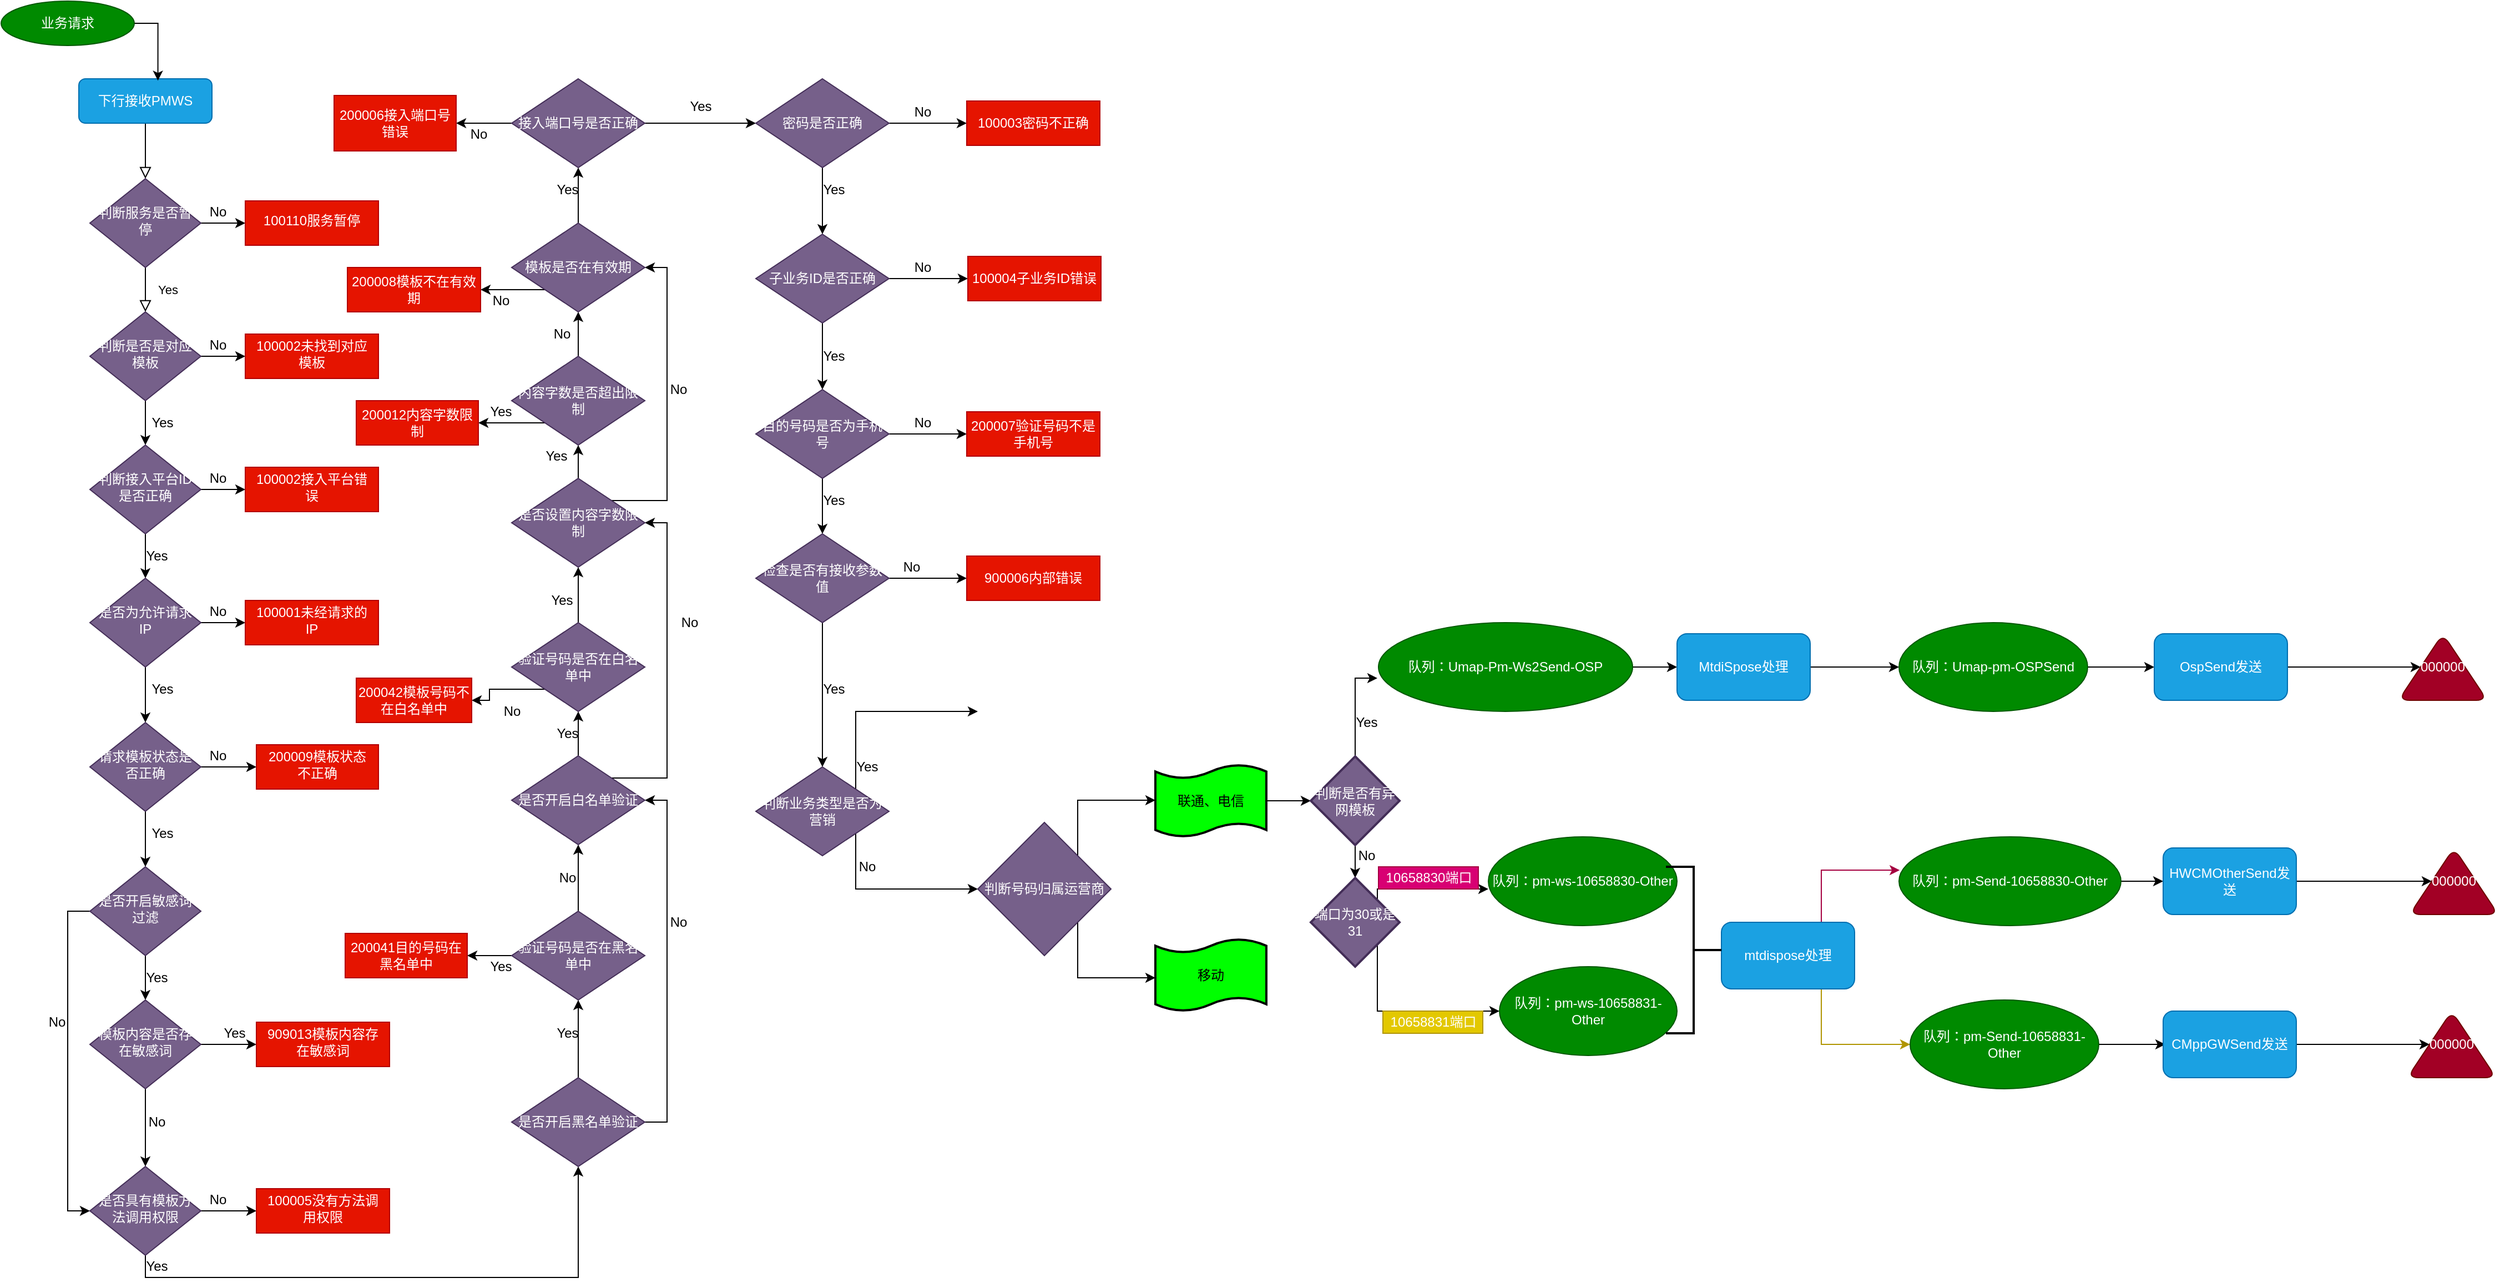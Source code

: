 <mxfile version="13.10.6" type="github">
  <diagram id="C5RBs43oDa-KdzZeNtuy" name="Page-1">
    <mxGraphModel dx="742" dy="480" grid="1" gridSize="10" guides="1" tooltips="1" connect="1" arrows="1" fold="1" page="1" pageScale="1" pageWidth="827" pageHeight="1169" math="0" shadow="0">
      <root>
        <mxCell id="WIyWlLk6GJQsqaUBKTNV-0" />
        <mxCell id="WIyWlLk6GJQsqaUBKTNV-1" parent="WIyWlLk6GJQsqaUBKTNV-0" />
        <mxCell id="WIyWlLk6GJQsqaUBKTNV-2" value="" style="rounded=0;html=1;jettySize=auto;orthogonalLoop=1;fontSize=11;endArrow=block;endFill=0;endSize=8;strokeWidth=1;shadow=0;labelBackgroundColor=none;edgeStyle=orthogonalEdgeStyle;" parent="WIyWlLk6GJQsqaUBKTNV-1" source="WIyWlLk6GJQsqaUBKTNV-3" target="WIyWlLk6GJQsqaUBKTNV-6" edge="1">
          <mxGeometry relative="1" as="geometry" />
        </mxCell>
        <mxCell id="WIyWlLk6GJQsqaUBKTNV-3" value="下行接收PMWS" style="rounded=1;whiteSpace=wrap;html=1;fontSize=12;glass=0;strokeWidth=1;shadow=0;fillColor=#1ba1e2;strokeColor=#006EAF;fontColor=#ffffff;" parent="WIyWlLk6GJQsqaUBKTNV-1" vertex="1">
          <mxGeometry x="70" y="70" width="120" height="40" as="geometry" />
        </mxCell>
        <mxCell id="WIyWlLk6GJQsqaUBKTNV-4" value="Yes" style="rounded=0;html=1;jettySize=auto;orthogonalLoop=1;fontSize=11;endArrow=block;endFill=0;endSize=8;strokeWidth=1;shadow=0;labelBackgroundColor=none;edgeStyle=orthogonalEdgeStyle;" parent="WIyWlLk6GJQsqaUBKTNV-1" source="WIyWlLk6GJQsqaUBKTNV-6" target="WIyWlLk6GJQsqaUBKTNV-10" edge="1">
          <mxGeometry y="20" relative="1" as="geometry">
            <mxPoint as="offset" />
          </mxGeometry>
        </mxCell>
        <mxCell id="mw9BFmcyNcV64FFNhd6j-9" value="" style="edgeStyle=orthogonalEdgeStyle;rounded=0;orthogonalLoop=1;jettySize=auto;html=1;" edge="1" parent="WIyWlLk6GJQsqaUBKTNV-1" source="WIyWlLk6GJQsqaUBKTNV-6" target="mw9BFmcyNcV64FFNhd6j-8">
          <mxGeometry relative="1" as="geometry" />
        </mxCell>
        <mxCell id="WIyWlLk6GJQsqaUBKTNV-6" value="判断服务是否暂停" style="rhombus;whiteSpace=wrap;html=1;shadow=0;fontFamily=Helvetica;fontSize=12;align=center;strokeWidth=1;spacing=6;spacingTop=-4;fillColor=#76608a;strokeColor=#432D57;fontColor=#ffffff;" parent="WIyWlLk6GJQsqaUBKTNV-1" vertex="1">
          <mxGeometry x="80" y="160" width="100" height="80" as="geometry" />
        </mxCell>
        <mxCell id="mw9BFmcyNcV64FFNhd6j-5" value="" style="edgeStyle=orthogonalEdgeStyle;rounded=0;orthogonalLoop=1;jettySize=auto;html=1;" edge="1" parent="WIyWlLk6GJQsqaUBKTNV-1" source="WIyWlLk6GJQsqaUBKTNV-10" target="mw9BFmcyNcV64FFNhd6j-4">
          <mxGeometry relative="1" as="geometry" />
        </mxCell>
        <mxCell id="mw9BFmcyNcV64FFNhd6j-12" value="" style="edgeStyle=orthogonalEdgeStyle;rounded=0;orthogonalLoop=1;jettySize=auto;html=1;" edge="1" parent="WIyWlLk6GJQsqaUBKTNV-1" source="WIyWlLk6GJQsqaUBKTNV-10" target="mw9BFmcyNcV64FFNhd6j-11">
          <mxGeometry relative="1" as="geometry" />
        </mxCell>
        <mxCell id="WIyWlLk6GJQsqaUBKTNV-10" value="判断是否是对应模板" style="rhombus;whiteSpace=wrap;html=1;shadow=0;fontFamily=Helvetica;fontSize=12;align=center;strokeWidth=1;spacing=6;spacingTop=-4;fillColor=#76608a;strokeColor=#432D57;fontColor=#ffffff;" parent="WIyWlLk6GJQsqaUBKTNV-1" vertex="1">
          <mxGeometry x="80" y="280" width="100" height="80" as="geometry" />
        </mxCell>
        <mxCell id="mw9BFmcyNcV64FFNhd6j-44" style="edgeStyle=orthogonalEdgeStyle;rounded=0;orthogonalLoop=1;jettySize=auto;html=1;exitX=1;exitY=0.5;exitDx=0;exitDy=0;entryX=0.594;entryY=0.042;entryDx=0;entryDy=0;entryPerimeter=0;" edge="1" parent="WIyWlLk6GJQsqaUBKTNV-1" source="mw9BFmcyNcV64FFNhd6j-0" target="WIyWlLk6GJQsqaUBKTNV-3">
          <mxGeometry relative="1" as="geometry">
            <Array as="points">
              <mxPoint x="141" y="20" />
            </Array>
          </mxGeometry>
        </mxCell>
        <mxCell id="mw9BFmcyNcV64FFNhd6j-0" value="业务请求" style="ellipse;whiteSpace=wrap;html=1;fillColor=#008a00;strokeColor=#005700;fontColor=#ffffff;" vertex="1" parent="WIyWlLk6GJQsqaUBKTNV-1">
          <mxGeometry width="120" height="40" as="geometry" />
        </mxCell>
        <mxCell id="mw9BFmcyNcV64FFNhd6j-3" value="No" style="text;html=1;align=center;verticalAlign=middle;resizable=0;points=[];autosize=1;" vertex="1" parent="WIyWlLk6GJQsqaUBKTNV-1">
          <mxGeometry x="180" y="300" width="30" height="20" as="geometry" />
        </mxCell>
        <mxCell id="mw9BFmcyNcV64FFNhd6j-7" value="" style="edgeStyle=orthogonalEdgeStyle;rounded=0;orthogonalLoop=1;jettySize=auto;html=1;" edge="1" parent="WIyWlLk6GJQsqaUBKTNV-1" source="mw9BFmcyNcV64FFNhd6j-4" target="mw9BFmcyNcV64FFNhd6j-6">
          <mxGeometry relative="1" as="geometry" />
        </mxCell>
        <mxCell id="mw9BFmcyNcV64FFNhd6j-16" value="" style="edgeStyle=orthogonalEdgeStyle;rounded=0;orthogonalLoop=1;jettySize=auto;html=1;" edge="1" parent="WIyWlLk6GJQsqaUBKTNV-1" source="mw9BFmcyNcV64FFNhd6j-4" target="mw9BFmcyNcV64FFNhd6j-15">
          <mxGeometry relative="1" as="geometry" />
        </mxCell>
        <mxCell id="mw9BFmcyNcV64FFNhd6j-4" value="判断接入平台ID是否正确" style="rhombus;whiteSpace=wrap;html=1;shadow=0;fontFamily=Helvetica;fontSize=12;align=center;strokeWidth=1;spacing=6;spacingTop=-4;fillColor=#76608a;strokeColor=#432D57;fontColor=#ffffff;" vertex="1" parent="WIyWlLk6GJQsqaUBKTNV-1">
          <mxGeometry x="80" y="400" width="100" height="80" as="geometry" />
        </mxCell>
        <mxCell id="mw9BFmcyNcV64FFNhd6j-6" value="100002接入平台错误" style="whiteSpace=wrap;html=1;shadow=0;strokeWidth=1;spacing=6;spacingTop=-4;fillColor=#e51400;strokeColor=#B20000;fontColor=#ffffff;" vertex="1" parent="WIyWlLk6GJQsqaUBKTNV-1">
          <mxGeometry x="220" y="420" width="120" height="40" as="geometry" />
        </mxCell>
        <mxCell id="mw9BFmcyNcV64FFNhd6j-8" value="100110服务暂停" style="whiteSpace=wrap;html=1;shadow=0;strokeWidth=1;spacing=6;spacingTop=-4;fillColor=#e51400;strokeColor=#B20000;fontColor=#ffffff;" vertex="1" parent="WIyWlLk6GJQsqaUBKTNV-1">
          <mxGeometry x="220" y="180" width="120" height="40" as="geometry" />
        </mxCell>
        <mxCell id="mw9BFmcyNcV64FFNhd6j-10" value="No" style="text;html=1;align=center;verticalAlign=middle;resizable=0;points=[];autosize=1;" vertex="1" parent="WIyWlLk6GJQsqaUBKTNV-1">
          <mxGeometry x="180" y="180" width="30" height="20" as="geometry" />
        </mxCell>
        <mxCell id="mw9BFmcyNcV64FFNhd6j-11" value="100002未找到对应模板" style="whiteSpace=wrap;html=1;shadow=0;strokeWidth=1;spacing=6;spacingTop=-4;fillColor=#e51400;strokeColor=#B20000;fontColor=#ffffff;" vertex="1" parent="WIyWlLk6GJQsqaUBKTNV-1">
          <mxGeometry x="220" y="300" width="120" height="40" as="geometry" />
        </mxCell>
        <mxCell id="mw9BFmcyNcV64FFNhd6j-13" value="No" style="text;html=1;align=center;verticalAlign=middle;resizable=0;points=[];autosize=1;" vertex="1" parent="WIyWlLk6GJQsqaUBKTNV-1">
          <mxGeometry x="180" y="420" width="30" height="20" as="geometry" />
        </mxCell>
        <mxCell id="mw9BFmcyNcV64FFNhd6j-14" value="Yes" style="text;html=1;align=center;verticalAlign=middle;resizable=0;points=[];autosize=1;" vertex="1" parent="WIyWlLk6GJQsqaUBKTNV-1">
          <mxGeometry x="130" y="370" width="30" height="20" as="geometry" />
        </mxCell>
        <mxCell id="mw9BFmcyNcV64FFNhd6j-19" value="" style="edgeStyle=orthogonalEdgeStyle;rounded=0;orthogonalLoop=1;jettySize=auto;html=1;" edge="1" parent="WIyWlLk6GJQsqaUBKTNV-1" source="mw9BFmcyNcV64FFNhd6j-15" target="mw9BFmcyNcV64FFNhd6j-18">
          <mxGeometry relative="1" as="geometry" />
        </mxCell>
        <mxCell id="mw9BFmcyNcV64FFNhd6j-22" value="" style="edgeStyle=orthogonalEdgeStyle;rounded=0;orthogonalLoop=1;jettySize=auto;html=1;" edge="1" parent="WIyWlLk6GJQsqaUBKTNV-1" source="mw9BFmcyNcV64FFNhd6j-15" target="mw9BFmcyNcV64FFNhd6j-21">
          <mxGeometry relative="1" as="geometry" />
        </mxCell>
        <mxCell id="mw9BFmcyNcV64FFNhd6j-15" value="是否为允许请求IP" style="rhombus;whiteSpace=wrap;html=1;shadow=0;fontFamily=Helvetica;fontSize=12;align=center;strokeWidth=1;spacing=6;spacingTop=-4;fillColor=#76608a;strokeColor=#432D57;fontColor=#ffffff;" vertex="1" parent="WIyWlLk6GJQsqaUBKTNV-1">
          <mxGeometry x="80" y="520" width="100" height="80" as="geometry" />
        </mxCell>
        <mxCell id="mw9BFmcyNcV64FFNhd6j-17" value="Yes" style="text;html=1;align=center;verticalAlign=middle;resizable=0;points=[];autosize=1;" vertex="1" parent="WIyWlLk6GJQsqaUBKTNV-1">
          <mxGeometry x="125" y="490" width="30" height="20" as="geometry" />
        </mxCell>
        <mxCell id="mw9BFmcyNcV64FFNhd6j-18" value="100001未经请求的IP" style="whiteSpace=wrap;html=1;shadow=0;strokeWidth=1;spacing=6;spacingTop=-4;fillColor=#e51400;strokeColor=#B20000;fontColor=#ffffff;" vertex="1" parent="WIyWlLk6GJQsqaUBKTNV-1">
          <mxGeometry x="220" y="540" width="120" height="40" as="geometry" />
        </mxCell>
        <mxCell id="mw9BFmcyNcV64FFNhd6j-20" value="No" style="text;html=1;align=center;verticalAlign=middle;resizable=0;points=[];autosize=1;" vertex="1" parent="WIyWlLk6GJQsqaUBKTNV-1">
          <mxGeometry x="180" y="540" width="30" height="20" as="geometry" />
        </mxCell>
        <mxCell id="mw9BFmcyNcV64FFNhd6j-25" value="" style="edgeStyle=orthogonalEdgeStyle;rounded=0;orthogonalLoop=1;jettySize=auto;html=1;" edge="1" parent="WIyWlLk6GJQsqaUBKTNV-1" source="mw9BFmcyNcV64FFNhd6j-21" target="mw9BFmcyNcV64FFNhd6j-24">
          <mxGeometry relative="1" as="geometry" />
        </mxCell>
        <mxCell id="mw9BFmcyNcV64FFNhd6j-28" value="" style="edgeStyle=orthogonalEdgeStyle;rounded=0;orthogonalLoop=1;jettySize=auto;html=1;" edge="1" parent="WIyWlLk6GJQsqaUBKTNV-1" source="mw9BFmcyNcV64FFNhd6j-21" target="mw9BFmcyNcV64FFNhd6j-27">
          <mxGeometry relative="1" as="geometry" />
        </mxCell>
        <mxCell id="mw9BFmcyNcV64FFNhd6j-21" value="请求模板状态是否正确" style="rhombus;whiteSpace=wrap;html=1;shadow=0;fontFamily=Helvetica;fontSize=12;align=center;strokeWidth=1;spacing=6;spacingTop=-4;fillColor=#76608a;strokeColor=#432D57;fontColor=#ffffff;" vertex="1" parent="WIyWlLk6GJQsqaUBKTNV-1">
          <mxGeometry x="80" y="650" width="100" height="80" as="geometry" />
        </mxCell>
        <mxCell id="mw9BFmcyNcV64FFNhd6j-23" value="Yes" style="text;html=1;align=center;verticalAlign=middle;resizable=0;points=[];autosize=1;" vertex="1" parent="WIyWlLk6GJQsqaUBKTNV-1">
          <mxGeometry x="130" y="610" width="30" height="20" as="geometry" />
        </mxCell>
        <mxCell id="mw9BFmcyNcV64FFNhd6j-24" value="200009模板状态不正确" style="whiteSpace=wrap;html=1;shadow=0;strokeWidth=1;spacing=6;spacingTop=-4;fillColor=#e51400;strokeColor=#B20000;fontColor=#ffffff;" vertex="1" parent="WIyWlLk6GJQsqaUBKTNV-1">
          <mxGeometry x="230" y="670" width="110" height="40" as="geometry" />
        </mxCell>
        <mxCell id="mw9BFmcyNcV64FFNhd6j-26" value="No" style="text;html=1;align=center;verticalAlign=middle;resizable=0;points=[];autosize=1;" vertex="1" parent="WIyWlLk6GJQsqaUBKTNV-1">
          <mxGeometry x="180" y="670" width="30" height="20" as="geometry" />
        </mxCell>
        <mxCell id="mw9BFmcyNcV64FFNhd6j-34" value="" style="edgeStyle=orthogonalEdgeStyle;rounded=0;orthogonalLoop=1;jettySize=auto;html=1;" edge="1" parent="WIyWlLk6GJQsqaUBKTNV-1" source="mw9BFmcyNcV64FFNhd6j-27" target="mw9BFmcyNcV64FFNhd6j-33">
          <mxGeometry relative="1" as="geometry" />
        </mxCell>
        <mxCell id="mw9BFmcyNcV64FFNhd6j-38" style="edgeStyle=orthogonalEdgeStyle;rounded=0;orthogonalLoop=1;jettySize=auto;html=1;exitX=0;exitY=0.5;exitDx=0;exitDy=0;entryX=0;entryY=0.5;entryDx=0;entryDy=0;" edge="1" parent="WIyWlLk6GJQsqaUBKTNV-1" source="mw9BFmcyNcV64FFNhd6j-27" target="mw9BFmcyNcV64FFNhd6j-36">
          <mxGeometry relative="1" as="geometry" />
        </mxCell>
        <mxCell id="mw9BFmcyNcV64FFNhd6j-27" value="是否开启敏感词过滤" style="rhombus;whiteSpace=wrap;html=1;shadow=0;fontFamily=Helvetica;fontSize=12;align=center;strokeWidth=1;spacing=6;spacingTop=-4;fillColor=#76608a;strokeColor=#432D57;fontColor=#ffffff;" vertex="1" parent="WIyWlLk6GJQsqaUBKTNV-1">
          <mxGeometry x="80" y="780" width="100" height="80" as="geometry" />
        </mxCell>
        <mxCell id="mw9BFmcyNcV64FFNhd6j-29" value="Yes" style="text;html=1;align=center;verticalAlign=middle;resizable=0;points=[];autosize=1;" vertex="1" parent="WIyWlLk6GJQsqaUBKTNV-1">
          <mxGeometry x="130" y="740" width="30" height="20" as="geometry" />
        </mxCell>
        <mxCell id="mw9BFmcyNcV64FFNhd6j-37" value="" style="edgeStyle=orthogonalEdgeStyle;rounded=0;orthogonalLoop=1;jettySize=auto;html=1;" edge="1" parent="WIyWlLk6GJQsqaUBKTNV-1" source="mw9BFmcyNcV64FFNhd6j-33" target="mw9BFmcyNcV64FFNhd6j-36">
          <mxGeometry relative="1" as="geometry" />
        </mxCell>
        <mxCell id="mw9BFmcyNcV64FFNhd6j-42" value="" style="edgeStyle=orthogonalEdgeStyle;rounded=0;orthogonalLoop=1;jettySize=auto;html=1;" edge="1" parent="WIyWlLk6GJQsqaUBKTNV-1" source="mw9BFmcyNcV64FFNhd6j-33" target="mw9BFmcyNcV64FFNhd6j-41">
          <mxGeometry relative="1" as="geometry" />
        </mxCell>
        <mxCell id="mw9BFmcyNcV64FFNhd6j-33" value="模板内容是否存在敏感词" style="rhombus;whiteSpace=wrap;html=1;shadow=0;fontFamily=Helvetica;fontSize=12;align=center;strokeWidth=1;spacing=6;spacingTop=-4;fillColor=#76608a;strokeColor=#432D57;fontColor=#ffffff;" vertex="1" parent="WIyWlLk6GJQsqaUBKTNV-1">
          <mxGeometry x="80" y="900" width="100" height="80" as="geometry" />
        </mxCell>
        <mxCell id="mw9BFmcyNcV64FFNhd6j-35" value="Yes" style="text;html=1;align=center;verticalAlign=middle;resizable=0;points=[];autosize=1;" vertex="1" parent="WIyWlLk6GJQsqaUBKTNV-1">
          <mxGeometry x="125" y="870" width="30" height="20" as="geometry" />
        </mxCell>
        <mxCell id="mw9BFmcyNcV64FFNhd6j-47" value="" style="edgeStyle=orthogonalEdgeStyle;rounded=0;orthogonalLoop=1;jettySize=auto;html=1;" edge="1" parent="WIyWlLk6GJQsqaUBKTNV-1" source="mw9BFmcyNcV64FFNhd6j-36" target="mw9BFmcyNcV64FFNhd6j-46">
          <mxGeometry relative="1" as="geometry" />
        </mxCell>
        <mxCell id="mw9BFmcyNcV64FFNhd6j-49" style="edgeStyle=orthogonalEdgeStyle;rounded=0;orthogonalLoop=1;jettySize=auto;html=1;exitX=0.5;exitY=1;exitDx=0;exitDy=0;" edge="1" parent="WIyWlLk6GJQsqaUBKTNV-1" source="mw9BFmcyNcV64FFNhd6j-36">
          <mxGeometry relative="1" as="geometry">
            <mxPoint x="520" y="1050" as="targetPoint" />
            <Array as="points">
              <mxPoint x="130" y="1150" />
              <mxPoint x="520" y="1150" />
              <mxPoint x="520" y="1100" />
            </Array>
          </mxGeometry>
        </mxCell>
        <mxCell id="mw9BFmcyNcV64FFNhd6j-36" value="是否具有模板方法调用权限" style="rhombus;whiteSpace=wrap;html=1;shadow=0;fontFamily=Helvetica;fontSize=12;align=center;strokeWidth=1;spacing=6;spacingTop=-4;fillColor=#76608a;strokeColor=#432D57;fontColor=#ffffff;" vertex="1" parent="WIyWlLk6GJQsqaUBKTNV-1">
          <mxGeometry x="80" y="1050" width="100" height="80" as="geometry" />
        </mxCell>
        <mxCell id="mw9BFmcyNcV64FFNhd6j-39" value="No" style="text;html=1;align=center;verticalAlign=middle;resizable=0;points=[];autosize=1;" vertex="1" parent="WIyWlLk6GJQsqaUBKTNV-1">
          <mxGeometry x="35" y="910" width="30" height="20" as="geometry" />
        </mxCell>
        <mxCell id="mw9BFmcyNcV64FFNhd6j-40" value="No" style="text;html=1;align=center;verticalAlign=middle;resizable=0;points=[];autosize=1;" vertex="1" parent="WIyWlLk6GJQsqaUBKTNV-1">
          <mxGeometry x="125" y="1000" width="30" height="20" as="geometry" />
        </mxCell>
        <mxCell id="mw9BFmcyNcV64FFNhd6j-41" value="909013模板内容存在敏感词" style="whiteSpace=wrap;html=1;shadow=0;strokeWidth=1;spacing=6;spacingTop=-4;fillColor=#e51400;strokeColor=#B20000;fontColor=#ffffff;" vertex="1" parent="WIyWlLk6GJQsqaUBKTNV-1">
          <mxGeometry x="230" y="920" width="120" height="40" as="geometry" />
        </mxCell>
        <mxCell id="mw9BFmcyNcV64FFNhd6j-43" value="Yes" style="text;html=1;align=center;verticalAlign=middle;resizable=0;points=[];autosize=1;" vertex="1" parent="WIyWlLk6GJQsqaUBKTNV-1">
          <mxGeometry x="195" y="920" width="30" height="20" as="geometry" />
        </mxCell>
        <mxCell id="mw9BFmcyNcV64FFNhd6j-46" value="100005没有方法调用权限" style="whiteSpace=wrap;html=1;shadow=0;strokeWidth=1;spacing=6;spacingTop=-4;fillColor=#e51400;strokeColor=#B20000;fontColor=#ffffff;" vertex="1" parent="WIyWlLk6GJQsqaUBKTNV-1">
          <mxGeometry x="230" y="1070" width="120" height="40" as="geometry" />
        </mxCell>
        <mxCell id="mw9BFmcyNcV64FFNhd6j-48" value="No" style="text;html=1;align=center;verticalAlign=middle;resizable=0;points=[];autosize=1;" vertex="1" parent="WIyWlLk6GJQsqaUBKTNV-1">
          <mxGeometry x="180" y="1070" width="30" height="20" as="geometry" />
        </mxCell>
        <mxCell id="mw9BFmcyNcV64FFNhd6j-50" value="Yes" style="text;html=1;align=center;verticalAlign=middle;resizable=0;points=[];autosize=1;" vertex="1" parent="WIyWlLk6GJQsqaUBKTNV-1">
          <mxGeometry x="125" y="1130" width="30" height="20" as="geometry" />
        </mxCell>
        <mxCell id="mw9BFmcyNcV64FFNhd6j-55" value="" style="edgeStyle=orthogonalEdgeStyle;rounded=0;orthogonalLoop=1;jettySize=auto;html=1;" edge="1" parent="WIyWlLk6GJQsqaUBKTNV-1" source="mw9BFmcyNcV64FFNhd6j-53" target="mw9BFmcyNcV64FFNhd6j-54">
          <mxGeometry relative="1" as="geometry" />
        </mxCell>
        <mxCell id="mw9BFmcyNcV64FFNhd6j-63" style="edgeStyle=orthogonalEdgeStyle;rounded=0;orthogonalLoop=1;jettySize=auto;html=1;exitX=1;exitY=0.5;exitDx=0;exitDy=0;entryX=1;entryY=0.5;entryDx=0;entryDy=0;" edge="1" parent="WIyWlLk6GJQsqaUBKTNV-1" source="mw9BFmcyNcV64FFNhd6j-53" target="mw9BFmcyNcV64FFNhd6j-57">
          <mxGeometry relative="1" as="geometry" />
        </mxCell>
        <mxCell id="mw9BFmcyNcV64FFNhd6j-53" value="是否开启黑名单验证" style="rhombus;whiteSpace=wrap;html=1;fillColor=#76608a;strokeColor=#432D57;fontColor=#ffffff;" vertex="1" parent="WIyWlLk6GJQsqaUBKTNV-1">
          <mxGeometry x="460" y="970" width="120" height="80" as="geometry" />
        </mxCell>
        <mxCell id="mw9BFmcyNcV64FFNhd6j-58" value="" style="edgeStyle=orthogonalEdgeStyle;rounded=0;orthogonalLoop=1;jettySize=auto;html=1;" edge="1" parent="WIyWlLk6GJQsqaUBKTNV-1" source="mw9BFmcyNcV64FFNhd6j-54" target="mw9BFmcyNcV64FFNhd6j-57">
          <mxGeometry relative="1" as="geometry" />
        </mxCell>
        <mxCell id="mw9BFmcyNcV64FFNhd6j-66" value="" style="edgeStyle=orthogonalEdgeStyle;rounded=0;orthogonalLoop=1;jettySize=auto;html=1;" edge="1" parent="WIyWlLk6GJQsqaUBKTNV-1" source="mw9BFmcyNcV64FFNhd6j-54" target="mw9BFmcyNcV64FFNhd6j-65">
          <mxGeometry relative="1" as="geometry" />
        </mxCell>
        <mxCell id="mw9BFmcyNcV64FFNhd6j-54" value="验证号码是否在黑名单中" style="rhombus;whiteSpace=wrap;html=1;fillColor=#76608a;strokeColor=#432D57;fontColor=#ffffff;" vertex="1" parent="WIyWlLk6GJQsqaUBKTNV-1">
          <mxGeometry x="460" y="820" width="120" height="80" as="geometry" />
        </mxCell>
        <mxCell id="mw9BFmcyNcV64FFNhd6j-56" value="Yes" style="text;html=1;align=center;verticalAlign=middle;resizable=0;points=[];autosize=1;" vertex="1" parent="WIyWlLk6GJQsqaUBKTNV-1">
          <mxGeometry x="495" y="920" width="30" height="20" as="geometry" />
        </mxCell>
        <mxCell id="mw9BFmcyNcV64FFNhd6j-61" value="" style="edgeStyle=orthogonalEdgeStyle;rounded=0;orthogonalLoop=1;jettySize=auto;html=1;" edge="1" parent="WIyWlLk6GJQsqaUBKTNV-1" source="mw9BFmcyNcV64FFNhd6j-57" target="mw9BFmcyNcV64FFNhd6j-60">
          <mxGeometry relative="1" as="geometry" />
        </mxCell>
        <mxCell id="mw9BFmcyNcV64FFNhd6j-84" style="edgeStyle=orthogonalEdgeStyle;rounded=0;orthogonalLoop=1;jettySize=auto;html=1;exitX=1;exitY=0;exitDx=0;exitDy=0;entryX=1;entryY=0.5;entryDx=0;entryDy=0;" edge="1" parent="WIyWlLk6GJQsqaUBKTNV-1" source="mw9BFmcyNcV64FFNhd6j-57" target="mw9BFmcyNcV64FFNhd6j-73">
          <mxGeometry relative="1" as="geometry">
            <Array as="points">
              <mxPoint x="600" y="700" />
              <mxPoint x="600" y="470" />
            </Array>
          </mxGeometry>
        </mxCell>
        <mxCell id="mw9BFmcyNcV64FFNhd6j-57" value="是否开启白名单验证" style="rhombus;whiteSpace=wrap;html=1;fillColor=#76608a;strokeColor=#432D57;fontColor=#ffffff;" vertex="1" parent="WIyWlLk6GJQsqaUBKTNV-1">
          <mxGeometry x="460" y="680" width="120" height="80" as="geometry" />
        </mxCell>
        <mxCell id="mw9BFmcyNcV64FFNhd6j-59" value="No" style="text;html=1;align=center;verticalAlign=middle;resizable=0;points=[];autosize=1;" vertex="1" parent="WIyWlLk6GJQsqaUBKTNV-1">
          <mxGeometry x="495" y="780" width="30" height="20" as="geometry" />
        </mxCell>
        <mxCell id="mw9BFmcyNcV64FFNhd6j-74" value="" style="edgeStyle=orthogonalEdgeStyle;rounded=0;orthogonalLoop=1;jettySize=auto;html=1;" edge="1" parent="WIyWlLk6GJQsqaUBKTNV-1" source="mw9BFmcyNcV64FFNhd6j-60" target="mw9BFmcyNcV64FFNhd6j-73">
          <mxGeometry relative="1" as="geometry" />
        </mxCell>
        <mxCell id="mw9BFmcyNcV64FFNhd6j-82" style="edgeStyle=orthogonalEdgeStyle;rounded=0;orthogonalLoop=1;jettySize=auto;html=1;exitX=0;exitY=1;exitDx=0;exitDy=0;entryX=1;entryY=0.5;entryDx=0;entryDy=0;" edge="1" parent="WIyWlLk6GJQsqaUBKTNV-1" source="mw9BFmcyNcV64FFNhd6j-60" target="mw9BFmcyNcV64FFNhd6j-68">
          <mxGeometry relative="1" as="geometry" />
        </mxCell>
        <mxCell id="mw9BFmcyNcV64FFNhd6j-60" value="验证号码是否在白名单中" style="rhombus;whiteSpace=wrap;html=1;fillColor=#76608a;strokeColor=#432D57;fontColor=#ffffff;" vertex="1" parent="WIyWlLk6GJQsqaUBKTNV-1">
          <mxGeometry x="460" y="560" width="120" height="80" as="geometry" />
        </mxCell>
        <mxCell id="mw9BFmcyNcV64FFNhd6j-62" value="Yes" style="text;html=1;align=center;verticalAlign=middle;resizable=0;points=[];autosize=1;" vertex="1" parent="WIyWlLk6GJQsqaUBKTNV-1">
          <mxGeometry x="495" y="650" width="30" height="20" as="geometry" />
        </mxCell>
        <mxCell id="mw9BFmcyNcV64FFNhd6j-64" value="No" style="text;html=1;align=center;verticalAlign=middle;resizable=0;points=[];autosize=1;" vertex="1" parent="WIyWlLk6GJQsqaUBKTNV-1">
          <mxGeometry x="595" y="820" width="30" height="20" as="geometry" />
        </mxCell>
        <mxCell id="mw9BFmcyNcV64FFNhd6j-65" value="200041目的号码在黑名单中" style="whiteSpace=wrap;html=1;fillColor=#e51400;strokeColor=#B20000;fontColor=#ffffff;" vertex="1" parent="WIyWlLk6GJQsqaUBKTNV-1">
          <mxGeometry x="310" y="840" width="110" height="40" as="geometry" />
        </mxCell>
        <mxCell id="mw9BFmcyNcV64FFNhd6j-67" value="Yes" style="text;html=1;align=center;verticalAlign=middle;resizable=0;points=[];autosize=1;" vertex="1" parent="WIyWlLk6GJQsqaUBKTNV-1">
          <mxGeometry x="435" y="860" width="30" height="20" as="geometry" />
        </mxCell>
        <mxCell id="mw9BFmcyNcV64FFNhd6j-68" value="200042模板号码不在白名单中" style="whiteSpace=wrap;html=1;fillColor=#e51400;strokeColor=#B20000;fontColor=#ffffff;" vertex="1" parent="WIyWlLk6GJQsqaUBKTNV-1">
          <mxGeometry x="320" y="610" width="104" height="40" as="geometry" />
        </mxCell>
        <mxCell id="mw9BFmcyNcV64FFNhd6j-71" value="No" style="text;html=1;align=center;verticalAlign=middle;resizable=0;points=[];autosize=1;" vertex="1" parent="WIyWlLk6GJQsqaUBKTNV-1">
          <mxGeometry x="445" y="630" width="30" height="20" as="geometry" />
        </mxCell>
        <mxCell id="mw9BFmcyNcV64FFNhd6j-77" value="" style="edgeStyle=orthogonalEdgeStyle;rounded=0;orthogonalLoop=1;jettySize=auto;html=1;" edge="1" parent="WIyWlLk6GJQsqaUBKTNV-1" source="mw9BFmcyNcV64FFNhd6j-73" target="mw9BFmcyNcV64FFNhd6j-76">
          <mxGeometry relative="1" as="geometry" />
        </mxCell>
        <mxCell id="mw9BFmcyNcV64FFNhd6j-105" style="edgeStyle=orthogonalEdgeStyle;rounded=0;orthogonalLoop=1;jettySize=auto;html=1;exitX=1;exitY=0;exitDx=0;exitDy=0;entryX=1;entryY=0.5;entryDx=0;entryDy=0;" edge="1" parent="WIyWlLk6GJQsqaUBKTNV-1" source="mw9BFmcyNcV64FFNhd6j-73" target="mw9BFmcyNcV64FFNhd6j-86">
          <mxGeometry relative="1" as="geometry">
            <Array as="points">
              <mxPoint x="600" y="450" />
              <mxPoint x="600" y="240" />
            </Array>
          </mxGeometry>
        </mxCell>
        <mxCell id="mw9BFmcyNcV64FFNhd6j-73" value="是否设置内容字数限制" style="rhombus;whiteSpace=wrap;html=1;fillColor=#76608a;strokeColor=#432D57;fontColor=#ffffff;" vertex="1" parent="WIyWlLk6GJQsqaUBKTNV-1">
          <mxGeometry x="460" y="430" width="120" height="80" as="geometry" />
        </mxCell>
        <mxCell id="mw9BFmcyNcV64FFNhd6j-75" value="Yes" style="text;html=1;align=center;verticalAlign=middle;resizable=0;points=[];autosize=1;" vertex="1" parent="WIyWlLk6GJQsqaUBKTNV-1">
          <mxGeometry x="490" y="530" width="30" height="20" as="geometry" />
        </mxCell>
        <mxCell id="mw9BFmcyNcV64FFNhd6j-81" style="edgeStyle=orthogonalEdgeStyle;rounded=0;orthogonalLoop=1;jettySize=auto;html=1;exitX=0;exitY=1;exitDx=0;exitDy=0;entryX=1;entryY=0.5;entryDx=0;entryDy=0;" edge="1" parent="WIyWlLk6GJQsqaUBKTNV-1" source="mw9BFmcyNcV64FFNhd6j-76" target="mw9BFmcyNcV64FFNhd6j-79">
          <mxGeometry relative="1" as="geometry" />
        </mxCell>
        <mxCell id="mw9BFmcyNcV64FFNhd6j-87" value="" style="edgeStyle=orthogonalEdgeStyle;rounded=0;orthogonalLoop=1;jettySize=auto;html=1;" edge="1" parent="WIyWlLk6GJQsqaUBKTNV-1" source="mw9BFmcyNcV64FFNhd6j-76" target="mw9BFmcyNcV64FFNhd6j-86">
          <mxGeometry relative="1" as="geometry" />
        </mxCell>
        <mxCell id="mw9BFmcyNcV64FFNhd6j-76" value="内容字数是否超出限制" style="rhombus;whiteSpace=wrap;html=1;fillColor=#76608a;strokeColor=#432D57;fontColor=#ffffff;" vertex="1" parent="WIyWlLk6GJQsqaUBKTNV-1">
          <mxGeometry x="460" y="320" width="120" height="80" as="geometry" />
        </mxCell>
        <mxCell id="mw9BFmcyNcV64FFNhd6j-78" value="Yes" style="text;html=1;align=center;verticalAlign=middle;resizable=0;points=[];autosize=1;" vertex="1" parent="WIyWlLk6GJQsqaUBKTNV-1">
          <mxGeometry x="485" y="400" width="30" height="20" as="geometry" />
        </mxCell>
        <mxCell id="mw9BFmcyNcV64FFNhd6j-79" value="200012内容字数限制" style="whiteSpace=wrap;html=1;fillColor=#e51400;strokeColor=#B20000;fontColor=#ffffff;" vertex="1" parent="WIyWlLk6GJQsqaUBKTNV-1">
          <mxGeometry x="320" y="360" width="110" height="40" as="geometry" />
        </mxCell>
        <mxCell id="mw9BFmcyNcV64FFNhd6j-83" value="Yes" style="text;html=1;align=center;verticalAlign=middle;resizable=0;points=[];autosize=1;" vertex="1" parent="WIyWlLk6GJQsqaUBKTNV-1">
          <mxGeometry x="435" y="360" width="30" height="20" as="geometry" />
        </mxCell>
        <mxCell id="mw9BFmcyNcV64FFNhd6j-85" value="No" style="text;html=1;align=center;verticalAlign=middle;resizable=0;points=[];autosize=1;" vertex="1" parent="WIyWlLk6GJQsqaUBKTNV-1">
          <mxGeometry x="605" y="550" width="30" height="20" as="geometry" />
        </mxCell>
        <mxCell id="mw9BFmcyNcV64FFNhd6j-90" style="edgeStyle=orthogonalEdgeStyle;rounded=0;orthogonalLoop=1;jettySize=auto;html=1;exitX=0;exitY=1;exitDx=0;exitDy=0;entryX=1;entryY=0.5;entryDx=0;entryDy=0;" edge="1" parent="WIyWlLk6GJQsqaUBKTNV-1" source="mw9BFmcyNcV64FFNhd6j-86" target="mw9BFmcyNcV64FFNhd6j-88">
          <mxGeometry relative="1" as="geometry" />
        </mxCell>
        <mxCell id="mw9BFmcyNcV64FFNhd6j-94" value="" style="edgeStyle=orthogonalEdgeStyle;rounded=0;orthogonalLoop=1;jettySize=auto;html=1;" edge="1" parent="WIyWlLk6GJQsqaUBKTNV-1" source="mw9BFmcyNcV64FFNhd6j-86" target="mw9BFmcyNcV64FFNhd6j-93">
          <mxGeometry relative="1" as="geometry" />
        </mxCell>
        <mxCell id="mw9BFmcyNcV64FFNhd6j-86" value="模板是否在有效期" style="rhombus;whiteSpace=wrap;html=1;fillColor=#76608a;strokeColor=#432D57;fontColor=#ffffff;" vertex="1" parent="WIyWlLk6GJQsqaUBKTNV-1">
          <mxGeometry x="460" y="200" width="120" height="80" as="geometry" />
        </mxCell>
        <mxCell id="mw9BFmcyNcV64FFNhd6j-88" value="200008模板不在有效期" style="whiteSpace=wrap;html=1;fillColor=#e51400;strokeColor=#B20000;fontColor=#ffffff;" vertex="1" parent="WIyWlLk6GJQsqaUBKTNV-1">
          <mxGeometry x="312" y="240" width="120" height="40" as="geometry" />
        </mxCell>
        <mxCell id="mw9BFmcyNcV64FFNhd6j-91" value="No" style="text;html=1;align=center;verticalAlign=middle;resizable=0;points=[];autosize=1;" vertex="1" parent="WIyWlLk6GJQsqaUBKTNV-1">
          <mxGeometry x="490" y="290" width="30" height="20" as="geometry" />
        </mxCell>
        <mxCell id="mw9BFmcyNcV64FFNhd6j-92" value="No" style="text;html=1;align=center;verticalAlign=middle;resizable=0;points=[];autosize=1;" vertex="1" parent="WIyWlLk6GJQsqaUBKTNV-1">
          <mxGeometry x="435" y="260" width="30" height="20" as="geometry" />
        </mxCell>
        <mxCell id="mw9BFmcyNcV64FFNhd6j-96" value="" style="edgeStyle=orthogonalEdgeStyle;rounded=0;orthogonalLoop=1;jettySize=auto;html=1;" edge="1" parent="WIyWlLk6GJQsqaUBKTNV-1" source="mw9BFmcyNcV64FFNhd6j-93" target="mw9BFmcyNcV64FFNhd6j-95">
          <mxGeometry relative="1" as="geometry" />
        </mxCell>
        <mxCell id="mw9BFmcyNcV64FFNhd6j-100" value="" style="edgeStyle=orthogonalEdgeStyle;rounded=0;orthogonalLoop=1;jettySize=auto;html=1;" edge="1" parent="WIyWlLk6GJQsqaUBKTNV-1" source="mw9BFmcyNcV64FFNhd6j-93" target="mw9BFmcyNcV64FFNhd6j-99">
          <mxGeometry relative="1" as="geometry" />
        </mxCell>
        <mxCell id="mw9BFmcyNcV64FFNhd6j-93" value="接入端口号是否正确" style="rhombus;whiteSpace=wrap;html=1;fillColor=#76608a;strokeColor=#432D57;fontColor=#ffffff;" vertex="1" parent="WIyWlLk6GJQsqaUBKTNV-1">
          <mxGeometry x="460" y="70" width="120" height="80" as="geometry" />
        </mxCell>
        <mxCell id="mw9BFmcyNcV64FFNhd6j-95" value="200006接入端口号错误" style="whiteSpace=wrap;html=1;fillColor=#e51400;strokeColor=#B20000;fontColor=#ffffff;" vertex="1" parent="WIyWlLk6GJQsqaUBKTNV-1">
          <mxGeometry x="300" y="85" width="110" height="50" as="geometry" />
        </mxCell>
        <mxCell id="mw9BFmcyNcV64FFNhd6j-97" value="No" style="text;html=1;align=center;verticalAlign=middle;resizable=0;points=[];autosize=1;" vertex="1" parent="WIyWlLk6GJQsqaUBKTNV-1">
          <mxGeometry x="415" y="110" width="30" height="20" as="geometry" />
        </mxCell>
        <mxCell id="mw9BFmcyNcV64FFNhd6j-98" value="Yes" style="text;html=1;align=center;verticalAlign=middle;resizable=0;points=[];autosize=1;" vertex="1" parent="WIyWlLk6GJQsqaUBKTNV-1">
          <mxGeometry x="495" y="160" width="30" height="20" as="geometry" />
        </mxCell>
        <mxCell id="mw9BFmcyNcV64FFNhd6j-103" value="" style="edgeStyle=orthogonalEdgeStyle;rounded=0;orthogonalLoop=1;jettySize=auto;html=1;" edge="1" parent="WIyWlLk6GJQsqaUBKTNV-1" source="mw9BFmcyNcV64FFNhd6j-99" target="mw9BFmcyNcV64FFNhd6j-102">
          <mxGeometry relative="1" as="geometry" />
        </mxCell>
        <mxCell id="mw9BFmcyNcV64FFNhd6j-109" value="" style="edgeStyle=orthogonalEdgeStyle;rounded=0;orthogonalLoop=1;jettySize=auto;html=1;" edge="1" parent="WIyWlLk6GJQsqaUBKTNV-1" source="mw9BFmcyNcV64FFNhd6j-99" target="mw9BFmcyNcV64FFNhd6j-108">
          <mxGeometry relative="1" as="geometry" />
        </mxCell>
        <mxCell id="mw9BFmcyNcV64FFNhd6j-99" value="密码是否正确" style="rhombus;whiteSpace=wrap;html=1;fillColor=#76608a;strokeColor=#432D57;fontColor=#ffffff;" vertex="1" parent="WIyWlLk6GJQsqaUBKTNV-1">
          <mxGeometry x="680" y="70" width="120" height="80" as="geometry" />
        </mxCell>
        <mxCell id="mw9BFmcyNcV64FFNhd6j-101" value="Yes" style="text;html=1;align=center;verticalAlign=middle;resizable=0;points=[];autosize=1;" vertex="1" parent="WIyWlLk6GJQsqaUBKTNV-1">
          <mxGeometry x="615" y="85" width="30" height="20" as="geometry" />
        </mxCell>
        <mxCell id="mw9BFmcyNcV64FFNhd6j-112" value="" style="edgeStyle=orthogonalEdgeStyle;rounded=0;orthogonalLoop=1;jettySize=auto;html=1;" edge="1" parent="WIyWlLk6GJQsqaUBKTNV-1" source="mw9BFmcyNcV64FFNhd6j-102" target="mw9BFmcyNcV64FFNhd6j-111">
          <mxGeometry relative="1" as="geometry" />
        </mxCell>
        <mxCell id="mw9BFmcyNcV64FFNhd6j-115" value="" style="edgeStyle=orthogonalEdgeStyle;rounded=0;orthogonalLoop=1;jettySize=auto;html=1;" edge="1" parent="WIyWlLk6GJQsqaUBKTNV-1" source="mw9BFmcyNcV64FFNhd6j-102" target="mw9BFmcyNcV64FFNhd6j-114">
          <mxGeometry relative="1" as="geometry" />
        </mxCell>
        <mxCell id="mw9BFmcyNcV64FFNhd6j-102" value="子业务ID是否正确" style="rhombus;whiteSpace=wrap;html=1;fillColor=#76608a;strokeColor=#432D57;fontColor=#ffffff;" vertex="1" parent="WIyWlLk6GJQsqaUBKTNV-1">
          <mxGeometry x="680" y="210" width="120" height="80" as="geometry" />
        </mxCell>
        <mxCell id="mw9BFmcyNcV64FFNhd6j-104" value="Yes" style="text;html=1;align=center;verticalAlign=middle;resizable=0;points=[];autosize=1;" vertex="1" parent="WIyWlLk6GJQsqaUBKTNV-1">
          <mxGeometry x="735" y="160" width="30" height="20" as="geometry" />
        </mxCell>
        <mxCell id="mw9BFmcyNcV64FFNhd6j-107" value="No" style="text;html=1;align=center;verticalAlign=middle;resizable=0;points=[];autosize=1;" vertex="1" parent="WIyWlLk6GJQsqaUBKTNV-1">
          <mxGeometry x="595" y="340" width="30" height="20" as="geometry" />
        </mxCell>
        <mxCell id="mw9BFmcyNcV64FFNhd6j-108" value="100003密码不正确" style="whiteSpace=wrap;html=1;fontColor=#ffffff;strokeColor=#B20000;fillColor=#e51400;" vertex="1" parent="WIyWlLk6GJQsqaUBKTNV-1">
          <mxGeometry x="870" y="90" width="120" height="40" as="geometry" />
        </mxCell>
        <mxCell id="mw9BFmcyNcV64FFNhd6j-110" value="No" style="text;html=1;align=center;verticalAlign=middle;resizable=0;points=[];autosize=1;" vertex="1" parent="WIyWlLk6GJQsqaUBKTNV-1">
          <mxGeometry x="815" y="90" width="30" height="20" as="geometry" />
        </mxCell>
        <mxCell id="mw9BFmcyNcV64FFNhd6j-111" value="100004子业务ID错误" style="whiteSpace=wrap;html=1;fontColor=#ffffff;strokeColor=#B20000;fillColor=#e51400;" vertex="1" parent="WIyWlLk6GJQsqaUBKTNV-1">
          <mxGeometry x="871" y="230" width="120" height="40" as="geometry" />
        </mxCell>
        <mxCell id="mw9BFmcyNcV64FFNhd6j-113" value="No" style="text;html=1;align=center;verticalAlign=middle;resizable=0;points=[];autosize=1;" vertex="1" parent="WIyWlLk6GJQsqaUBKTNV-1">
          <mxGeometry x="815" y="230" width="30" height="20" as="geometry" />
        </mxCell>
        <mxCell id="mw9BFmcyNcV64FFNhd6j-120" value="" style="edgeStyle=orthogonalEdgeStyle;rounded=0;orthogonalLoop=1;jettySize=auto;html=1;" edge="1" parent="WIyWlLk6GJQsqaUBKTNV-1" source="mw9BFmcyNcV64FFNhd6j-114" target="mw9BFmcyNcV64FFNhd6j-119">
          <mxGeometry relative="1" as="geometry" />
        </mxCell>
        <mxCell id="mw9BFmcyNcV64FFNhd6j-123" value="" style="edgeStyle=orthogonalEdgeStyle;rounded=0;orthogonalLoop=1;jettySize=auto;html=1;" edge="1" parent="WIyWlLk6GJQsqaUBKTNV-1" source="mw9BFmcyNcV64FFNhd6j-114" target="mw9BFmcyNcV64FFNhd6j-122">
          <mxGeometry relative="1" as="geometry" />
        </mxCell>
        <mxCell id="mw9BFmcyNcV64FFNhd6j-114" value="目的号码是否为手机号" style="rhombus;whiteSpace=wrap;html=1;fillColor=#76608a;strokeColor=#432D57;fontColor=#ffffff;" vertex="1" parent="WIyWlLk6GJQsqaUBKTNV-1">
          <mxGeometry x="680" y="350" width="120" height="80" as="geometry" />
        </mxCell>
        <mxCell id="mw9BFmcyNcV64FFNhd6j-116" value="Yes" style="text;html=1;align=center;verticalAlign=middle;resizable=0;points=[];autosize=1;" vertex="1" parent="WIyWlLk6GJQsqaUBKTNV-1">
          <mxGeometry x="735" y="310" width="30" height="20" as="geometry" />
        </mxCell>
        <mxCell id="mw9BFmcyNcV64FFNhd6j-119" value="200007验证号码不是手机号" style="whiteSpace=wrap;html=1;fontColor=#ffffff;strokeColor=#B20000;fillColor=#e51400;" vertex="1" parent="WIyWlLk6GJQsqaUBKTNV-1">
          <mxGeometry x="870" y="370" width="120" height="40" as="geometry" />
        </mxCell>
        <mxCell id="mw9BFmcyNcV64FFNhd6j-121" value="No" style="text;html=1;align=center;verticalAlign=middle;resizable=0;points=[];autosize=1;" vertex="1" parent="WIyWlLk6GJQsqaUBKTNV-1">
          <mxGeometry x="815" y="370" width="30" height="20" as="geometry" />
        </mxCell>
        <mxCell id="mw9BFmcyNcV64FFNhd6j-125" value="" style="edgeStyle=orthogonalEdgeStyle;rounded=0;orthogonalLoop=1;jettySize=auto;html=1;" edge="1" parent="WIyWlLk6GJQsqaUBKTNV-1" source="mw9BFmcyNcV64FFNhd6j-122" target="mw9BFmcyNcV64FFNhd6j-124">
          <mxGeometry relative="1" as="geometry" />
        </mxCell>
        <mxCell id="mw9BFmcyNcV64FFNhd6j-129" value="" style="edgeStyle=orthogonalEdgeStyle;rounded=0;orthogonalLoop=1;jettySize=auto;html=1;" edge="1" parent="WIyWlLk6GJQsqaUBKTNV-1" source="mw9BFmcyNcV64FFNhd6j-122" target="mw9BFmcyNcV64FFNhd6j-128">
          <mxGeometry relative="1" as="geometry" />
        </mxCell>
        <mxCell id="mw9BFmcyNcV64FFNhd6j-122" value="检查是否有接收参数值" style="rhombus;whiteSpace=wrap;html=1;fillColor=#76608a;strokeColor=#432D57;fontColor=#ffffff;" vertex="1" parent="WIyWlLk6GJQsqaUBKTNV-1">
          <mxGeometry x="680" y="480" width="120" height="80" as="geometry" />
        </mxCell>
        <mxCell id="mw9BFmcyNcV64FFNhd6j-124" value="900006内部错误" style="whiteSpace=wrap;html=1;fontColor=#ffffff;strokeColor=#B20000;fillColor=#e51400;" vertex="1" parent="WIyWlLk6GJQsqaUBKTNV-1">
          <mxGeometry x="870" y="500" width="120" height="40" as="geometry" />
        </mxCell>
        <mxCell id="mw9BFmcyNcV64FFNhd6j-126" value="Yes" style="text;html=1;align=center;verticalAlign=middle;resizable=0;points=[];autosize=1;" vertex="1" parent="WIyWlLk6GJQsqaUBKTNV-1">
          <mxGeometry x="735" y="440" width="30" height="20" as="geometry" />
        </mxCell>
        <mxCell id="mw9BFmcyNcV64FFNhd6j-127" value="No" style="text;html=1;align=center;verticalAlign=middle;resizable=0;points=[];autosize=1;" vertex="1" parent="WIyWlLk6GJQsqaUBKTNV-1">
          <mxGeometry x="805" y="500" width="30" height="20" as="geometry" />
        </mxCell>
        <mxCell id="mw9BFmcyNcV64FFNhd6j-135" style="edgeStyle=orthogonalEdgeStyle;rounded=0;orthogonalLoop=1;jettySize=auto;html=1;exitX=1;exitY=1;exitDx=0;exitDy=0;" edge="1" parent="WIyWlLk6GJQsqaUBKTNV-1" source="mw9BFmcyNcV64FFNhd6j-128">
          <mxGeometry relative="1" as="geometry">
            <mxPoint x="880" y="800" as="targetPoint" />
            <Array as="points">
              <mxPoint x="770" y="800" />
            </Array>
          </mxGeometry>
        </mxCell>
        <mxCell id="mw9BFmcyNcV64FFNhd6j-192" style="edgeStyle=orthogonalEdgeStyle;rounded=0;orthogonalLoop=1;jettySize=auto;html=1;exitX=1;exitY=0;exitDx=0;exitDy=0;" edge="1" parent="WIyWlLk6GJQsqaUBKTNV-1" source="mw9BFmcyNcV64FFNhd6j-128">
          <mxGeometry relative="1" as="geometry">
            <mxPoint x="880" y="640" as="targetPoint" />
            <Array as="points">
              <mxPoint x="770" y="640" />
              <mxPoint x="870" y="640" />
            </Array>
          </mxGeometry>
        </mxCell>
        <mxCell id="mw9BFmcyNcV64FFNhd6j-128" value="判断业务类型是否为营销" style="rhombus;whiteSpace=wrap;html=1;fillColor=#76608a;strokeColor=#432D57;fontColor=#ffffff;" vertex="1" parent="WIyWlLk6GJQsqaUBKTNV-1">
          <mxGeometry x="680" y="690" width="120" height="80" as="geometry" />
        </mxCell>
        <mxCell id="mw9BFmcyNcV64FFNhd6j-131" value="Yes" style="text;html=1;align=center;verticalAlign=middle;resizable=0;points=[];autosize=1;" vertex="1" parent="WIyWlLk6GJQsqaUBKTNV-1">
          <mxGeometry x="735" y="610" width="30" height="20" as="geometry" />
        </mxCell>
        <mxCell id="mw9BFmcyNcV64FFNhd6j-136" value="Yes" style="text;html=1;align=center;verticalAlign=middle;resizable=0;points=[];autosize=1;" vertex="1" parent="WIyWlLk6GJQsqaUBKTNV-1">
          <mxGeometry x="765" y="680" width="30" height="20" as="geometry" />
        </mxCell>
        <mxCell id="mw9BFmcyNcV64FFNhd6j-137" value="No" style="text;html=1;align=center;verticalAlign=middle;resizable=0;points=[];autosize=1;" vertex="1" parent="WIyWlLk6GJQsqaUBKTNV-1">
          <mxGeometry x="765" y="770" width="30" height="20" as="geometry" />
        </mxCell>
        <mxCell id="mw9BFmcyNcV64FFNhd6j-194" style="edgeStyle=orthogonalEdgeStyle;rounded=0;orthogonalLoop=1;jettySize=auto;html=1;exitX=1;exitY=0;exitDx=0;exitDy=0;" edge="1" parent="WIyWlLk6GJQsqaUBKTNV-1" source="mw9BFmcyNcV64FFNhd6j-193">
          <mxGeometry relative="1" as="geometry">
            <mxPoint x="1040" y="720" as="targetPoint" />
            <Array as="points">
              <mxPoint x="970" y="720" />
            </Array>
          </mxGeometry>
        </mxCell>
        <mxCell id="mw9BFmcyNcV64FFNhd6j-195" style="edgeStyle=orthogonalEdgeStyle;rounded=0;orthogonalLoop=1;jettySize=auto;html=1;exitX=1;exitY=1;exitDx=0;exitDy=0;" edge="1" parent="WIyWlLk6GJQsqaUBKTNV-1" source="mw9BFmcyNcV64FFNhd6j-193">
          <mxGeometry relative="1" as="geometry">
            <mxPoint x="1040" y="880" as="targetPoint" />
            <Array as="points">
              <mxPoint x="970" y="880" />
              <mxPoint x="1040" y="880" />
            </Array>
          </mxGeometry>
        </mxCell>
        <mxCell id="mw9BFmcyNcV64FFNhd6j-193" value="判断号码归属运营商" style="rhombus;whiteSpace=wrap;html=1;fillColor=#76608a;strokeColor=#432D57;fontColor=#ffffff;" vertex="1" parent="WIyWlLk6GJQsqaUBKTNV-1">
          <mxGeometry x="880" y="740" width="120" height="120" as="geometry" />
        </mxCell>
        <mxCell id="mw9BFmcyNcV64FFNhd6j-199" value="" style="edgeStyle=orthogonalEdgeStyle;rounded=0;orthogonalLoop=1;jettySize=auto;html=1;" edge="1" parent="WIyWlLk6GJQsqaUBKTNV-1" source="mw9BFmcyNcV64FFNhd6j-196" target="mw9BFmcyNcV64FFNhd6j-198">
          <mxGeometry relative="1" as="geometry" />
        </mxCell>
        <mxCell id="mw9BFmcyNcV64FFNhd6j-196" value="联通、电信" style="shape=tape;whiteSpace=wrap;html=1;strokeWidth=2;size=0.19;fillColor=#00FF00;" vertex="1" parent="WIyWlLk6GJQsqaUBKTNV-1">
          <mxGeometry x="1040" y="688" width="100" height="65" as="geometry" />
        </mxCell>
        <mxCell id="mw9BFmcyNcV64FFNhd6j-197" value="移动" style="shape=tape;whiteSpace=wrap;html=1;strokeWidth=2;size=0.19;fillColor=#00FF00;" vertex="1" parent="WIyWlLk6GJQsqaUBKTNV-1">
          <mxGeometry x="1040" y="845" width="100" height="65" as="geometry" />
        </mxCell>
        <mxCell id="mw9BFmcyNcV64FFNhd6j-200" style="edgeStyle=orthogonalEdgeStyle;rounded=0;orthogonalLoop=1;jettySize=auto;html=1;exitX=0.5;exitY=0;exitDx=0;exitDy=0;" edge="1" parent="WIyWlLk6GJQsqaUBKTNV-1" source="mw9BFmcyNcV64FFNhd6j-198">
          <mxGeometry relative="1" as="geometry">
            <mxPoint x="1240" y="610" as="targetPoint" />
            <Array as="points">
              <mxPoint x="1220" y="620" />
              <mxPoint x="1220" y="620" />
            </Array>
          </mxGeometry>
        </mxCell>
        <mxCell id="mw9BFmcyNcV64FFNhd6j-204" value="" style="edgeStyle=orthogonalEdgeStyle;rounded=0;orthogonalLoop=1;jettySize=auto;html=1;" edge="1" parent="WIyWlLk6GJQsqaUBKTNV-1" source="mw9BFmcyNcV64FFNhd6j-198" target="mw9BFmcyNcV64FFNhd6j-203">
          <mxGeometry relative="1" as="geometry" />
        </mxCell>
        <mxCell id="mw9BFmcyNcV64FFNhd6j-198" value="判断是否有异网模板" style="rhombus;whiteSpace=wrap;html=1;strokeWidth=2;fillColor=#76608a;strokeColor=#432D57;fontColor=#ffffff;" vertex="1" parent="WIyWlLk6GJQsqaUBKTNV-1">
          <mxGeometry x="1180" y="680.5" width="80" height="80" as="geometry" />
        </mxCell>
        <mxCell id="mw9BFmcyNcV64FFNhd6j-201" value="Yes" style="text;html=1;align=center;verticalAlign=middle;resizable=0;points=[];autosize=1;" vertex="1" parent="WIyWlLk6GJQsqaUBKTNV-1">
          <mxGeometry x="1215" y="640" width="30" height="20" as="geometry" />
        </mxCell>
        <mxCell id="mw9BFmcyNcV64FFNhd6j-206" style="edgeStyle=orthogonalEdgeStyle;rounded=0;orthogonalLoop=1;jettySize=auto;html=1;exitX=1;exitY=0;exitDx=0;exitDy=0;" edge="1" parent="WIyWlLk6GJQsqaUBKTNV-1" source="mw9BFmcyNcV64FFNhd6j-203">
          <mxGeometry relative="1" as="geometry">
            <mxPoint x="1340" y="800" as="targetPoint" />
            <Array as="points">
              <mxPoint x="1240" y="800" />
            </Array>
          </mxGeometry>
        </mxCell>
        <mxCell id="mw9BFmcyNcV64FFNhd6j-212" style="edgeStyle=orthogonalEdgeStyle;rounded=0;orthogonalLoop=1;jettySize=auto;html=1;exitX=1;exitY=1;exitDx=0;exitDy=0;" edge="1" parent="WIyWlLk6GJQsqaUBKTNV-1" source="mw9BFmcyNcV64FFNhd6j-203">
          <mxGeometry relative="1" as="geometry">
            <mxPoint x="1350" y="910" as="targetPoint" />
            <Array as="points">
              <mxPoint x="1240" y="910" />
              <mxPoint x="1350" y="910" />
            </Array>
          </mxGeometry>
        </mxCell>
        <mxCell id="mw9BFmcyNcV64FFNhd6j-203" value="端口为30或是31" style="rhombus;whiteSpace=wrap;html=1;strokeWidth=2;fillColor=#76608a;strokeColor=#432D57;fontColor=#ffffff;" vertex="1" parent="WIyWlLk6GJQsqaUBKTNV-1">
          <mxGeometry x="1180" y="790" width="80" height="80" as="geometry" />
        </mxCell>
        <mxCell id="mw9BFmcyNcV64FFNhd6j-205" value="No" style="text;html=1;align=center;verticalAlign=middle;resizable=0;points=[];autosize=1;" vertex="1" parent="WIyWlLk6GJQsqaUBKTNV-1">
          <mxGeometry x="1215" y="760" width="30" height="20" as="geometry" />
        </mxCell>
        <mxCell id="mw9BFmcyNcV64FFNhd6j-207" value="10658830端口" style="text;html=1;align=center;verticalAlign=middle;resizable=0;points=[];autosize=1;fillColor=#d80073;strokeColor=#A50040;fontColor=#ffffff;" vertex="1" parent="WIyWlLk6GJQsqaUBKTNV-1">
          <mxGeometry x="1241" y="780" width="90" height="20" as="geometry" />
        </mxCell>
        <mxCell id="mw9BFmcyNcV64FFNhd6j-209" value="10658831端口" style="text;html=1;align=center;verticalAlign=middle;resizable=0;points=[];autosize=1;fillColor=#e3c800;strokeColor=#B09500;fontColor=#ffffff;" vertex="1" parent="WIyWlLk6GJQsqaUBKTNV-1">
          <mxGeometry x="1245" y="910" width="90" height="20" as="geometry" />
        </mxCell>
        <mxCell id="mw9BFmcyNcV64FFNhd6j-210" value="队列：pm-ws-10658830-Other" style="ellipse;whiteSpace=wrap;html=1;fillColor=#008a00;strokeColor=#005700;fontColor=#ffffff;" vertex="1" parent="WIyWlLk6GJQsqaUBKTNV-1">
          <mxGeometry x="1340" y="753" width="170" height="80" as="geometry" />
        </mxCell>
        <mxCell id="mw9BFmcyNcV64FFNhd6j-213" value="队列：pm-ws-10658831-Other" style="ellipse;whiteSpace=wrap;html=1;fillColor=#008a00;strokeColor=#005700;fontColor=#ffffff;" vertex="1" parent="WIyWlLk6GJQsqaUBKTNV-1">
          <mxGeometry x="1350" y="870" width="160" height="80" as="geometry" />
        </mxCell>
        <mxCell id="mw9BFmcyNcV64FFNhd6j-225" style="edgeStyle=orthogonalEdgeStyle;rounded=0;orthogonalLoop=1;jettySize=auto;html=1;exitX=0.75;exitY=0;exitDx=0;exitDy=0;entryX=0.003;entryY=0.375;entryDx=0;entryDy=0;entryPerimeter=0;fillColor=#d80073;strokeColor=#A50040;" edge="1" parent="WIyWlLk6GJQsqaUBKTNV-1" source="mw9BFmcyNcV64FFNhd6j-216" target="mw9BFmcyNcV64FFNhd6j-218">
          <mxGeometry relative="1" as="geometry" />
        </mxCell>
        <mxCell id="mw9BFmcyNcV64FFNhd6j-226" style="edgeStyle=orthogonalEdgeStyle;rounded=0;orthogonalLoop=1;jettySize=auto;html=1;exitX=0.75;exitY=1;exitDx=0;exitDy=0;fillColor=#e3c800;strokeColor=#B09500;" edge="1" parent="WIyWlLk6GJQsqaUBKTNV-1" source="mw9BFmcyNcV64FFNhd6j-216">
          <mxGeometry relative="1" as="geometry">
            <mxPoint x="1720" y="940" as="targetPoint" />
            <Array as="points">
              <mxPoint x="1640" y="940" />
            </Array>
          </mxGeometry>
        </mxCell>
        <mxCell id="mw9BFmcyNcV64FFNhd6j-216" value="mtdispose处理" style="rounded=1;whiteSpace=wrap;html=1;fillColor=#1ba1e2;strokeColor=#006EAF;fontColor=#ffffff;" vertex="1" parent="WIyWlLk6GJQsqaUBKTNV-1">
          <mxGeometry x="1550" y="830" width="120" height="60" as="geometry" />
        </mxCell>
        <mxCell id="mw9BFmcyNcV64FFNhd6j-221" value="" style="edgeStyle=orthogonalEdgeStyle;rounded=0;orthogonalLoop=1;jettySize=auto;html=1;" edge="1" parent="WIyWlLk6GJQsqaUBKTNV-1" source="mw9BFmcyNcV64FFNhd6j-218" target="mw9BFmcyNcV64FFNhd6j-220">
          <mxGeometry relative="1" as="geometry" />
        </mxCell>
        <mxCell id="mw9BFmcyNcV64FFNhd6j-218" value="队列：pm-Send-10658830-Other" style="ellipse;whiteSpace=wrap;html=1;rounded=1;fontColor=#ffffff;strokeColor=#005700;fillColor=#008a00;" vertex="1" parent="WIyWlLk6GJQsqaUBKTNV-1">
          <mxGeometry x="1710" y="753" width="200" height="80" as="geometry" />
        </mxCell>
        <mxCell id="mw9BFmcyNcV64FFNhd6j-223" value="" style="edgeStyle=orthogonalEdgeStyle;rounded=0;orthogonalLoop=1;jettySize=auto;html=1;" edge="1" parent="WIyWlLk6GJQsqaUBKTNV-1" source="mw9BFmcyNcV64FFNhd6j-220" target="mw9BFmcyNcV64FFNhd6j-222">
          <mxGeometry relative="1" as="geometry" />
        </mxCell>
        <mxCell id="mw9BFmcyNcV64FFNhd6j-220" value="HWCMOtherSend发送" style="whiteSpace=wrap;html=1;rounded=1;fontColor=#ffffff;strokeColor=#006EAF;fillColor=#1ba1e2;" vertex="1" parent="WIyWlLk6GJQsqaUBKTNV-1">
          <mxGeometry x="1948" y="763" width="120" height="60" as="geometry" />
        </mxCell>
        <mxCell id="mw9BFmcyNcV64FFNhd6j-222" value="000000" style="triangle;whiteSpace=wrap;html=1;rounded=1;fontColor=#ffffff;strokeColor=#6F0000;fillColor=#a20025;direction=north;rotation=0;" vertex="1" parent="WIyWlLk6GJQsqaUBKTNV-1">
          <mxGeometry x="2170" y="763" width="80" height="60" as="geometry" />
        </mxCell>
        <mxCell id="mw9BFmcyNcV64FFNhd6j-224" value="" style="strokeWidth=2;html=1;shape=mxgraph.flowchart.annotation_2;align=left;labelPosition=right;pointerEvents=1;fillColor=#00FF00;rotation=0;direction=west;" vertex="1" parent="WIyWlLk6GJQsqaUBKTNV-1">
          <mxGeometry x="1500" y="780" width="50" height="150" as="geometry" />
        </mxCell>
        <mxCell id="mw9BFmcyNcV64FFNhd6j-228" style="edgeStyle=orthogonalEdgeStyle;rounded=0;orthogonalLoop=1;jettySize=auto;html=1;exitX=1;exitY=0.5;exitDx=0;exitDy=0;" edge="1" parent="WIyWlLk6GJQsqaUBKTNV-1" source="mw9BFmcyNcV64FFNhd6j-227">
          <mxGeometry relative="1" as="geometry">
            <mxPoint x="1950" y="940" as="targetPoint" />
          </mxGeometry>
        </mxCell>
        <mxCell id="mw9BFmcyNcV64FFNhd6j-227" value="队列：pm-Send-10658831-Other" style="ellipse;whiteSpace=wrap;html=1;fillColor=#008a00;strokeColor=#005700;fontColor=#ffffff;" vertex="1" parent="WIyWlLk6GJQsqaUBKTNV-1">
          <mxGeometry x="1720" y="900" width="170" height="80" as="geometry" />
        </mxCell>
        <mxCell id="mw9BFmcyNcV64FFNhd6j-231" value="" style="edgeStyle=orthogonalEdgeStyle;rounded=0;orthogonalLoop=1;jettySize=auto;html=1;" edge="1" parent="WIyWlLk6GJQsqaUBKTNV-1" source="mw9BFmcyNcV64FFNhd6j-229" target="mw9BFmcyNcV64FFNhd6j-230">
          <mxGeometry relative="1" as="geometry" />
        </mxCell>
        <mxCell id="mw9BFmcyNcV64FFNhd6j-229" value="CMppGWSend发送" style="rounded=1;whiteSpace=wrap;html=1;fillColor=#1ba1e2;strokeColor=#006EAF;fontColor=#ffffff;" vertex="1" parent="WIyWlLk6GJQsqaUBKTNV-1">
          <mxGeometry x="1948" y="910" width="120" height="60" as="geometry" />
        </mxCell>
        <mxCell id="mw9BFmcyNcV64FFNhd6j-230" value="000000" style="triangle;whiteSpace=wrap;html=1;rounded=1;fontColor=#ffffff;strokeColor=#6F0000;fillColor=#a20025;direction=north;" vertex="1" parent="WIyWlLk6GJQsqaUBKTNV-1">
          <mxGeometry x="2168" y="910" width="80" height="60" as="geometry" />
        </mxCell>
        <mxCell id="mw9BFmcyNcV64FFNhd6j-234" style="edgeStyle=orthogonalEdgeStyle;rounded=0;orthogonalLoop=1;jettySize=auto;html=1;exitX=1;exitY=0.5;exitDx=0;exitDy=0;entryX=0;entryY=0.5;entryDx=0;entryDy=0;" edge="1" parent="WIyWlLk6GJQsqaUBKTNV-1" source="mw9BFmcyNcV64FFNhd6j-232" target="mw9BFmcyNcV64FFNhd6j-233">
          <mxGeometry relative="1" as="geometry" />
        </mxCell>
        <mxCell id="mw9BFmcyNcV64FFNhd6j-232" value="队列：Umap-Pm-Ws2Send-OSP" style="ellipse;whiteSpace=wrap;html=1;fillColor=#008a00;strokeColor=#005700;fontColor=#ffffff;" vertex="1" parent="WIyWlLk6GJQsqaUBKTNV-1">
          <mxGeometry x="1241" y="560" width="229" height="80" as="geometry" />
        </mxCell>
        <mxCell id="mw9BFmcyNcV64FFNhd6j-236" value="" style="edgeStyle=orthogonalEdgeStyle;rounded=0;orthogonalLoop=1;jettySize=auto;html=1;" edge="1" parent="WIyWlLk6GJQsqaUBKTNV-1" source="mw9BFmcyNcV64FFNhd6j-233" target="mw9BFmcyNcV64FFNhd6j-235">
          <mxGeometry relative="1" as="geometry" />
        </mxCell>
        <mxCell id="mw9BFmcyNcV64FFNhd6j-233" value="MtdiSpose处理" style="rounded=1;whiteSpace=wrap;html=1;fillColor=#1ba1e2;strokeColor=#006EAF;fontColor=#ffffff;" vertex="1" parent="WIyWlLk6GJQsqaUBKTNV-1">
          <mxGeometry x="1510" y="570" width="120" height="60" as="geometry" />
        </mxCell>
        <mxCell id="mw9BFmcyNcV64FFNhd6j-238" value="" style="edgeStyle=orthogonalEdgeStyle;rounded=0;orthogonalLoop=1;jettySize=auto;html=1;" edge="1" parent="WIyWlLk6GJQsqaUBKTNV-1" source="mw9BFmcyNcV64FFNhd6j-235" target="mw9BFmcyNcV64FFNhd6j-237">
          <mxGeometry relative="1" as="geometry" />
        </mxCell>
        <mxCell id="mw9BFmcyNcV64FFNhd6j-235" value="队列：Umap-pm-OSPSend" style="ellipse;whiteSpace=wrap;html=1;rounded=1;fontColor=#ffffff;strokeColor=#005700;fillColor=#008a00;" vertex="1" parent="WIyWlLk6GJQsqaUBKTNV-1">
          <mxGeometry x="1710" y="560" width="170" height="80" as="geometry" />
        </mxCell>
        <mxCell id="mw9BFmcyNcV64FFNhd6j-241" value="" style="edgeStyle=orthogonalEdgeStyle;rounded=0;orthogonalLoop=1;jettySize=auto;html=1;" edge="1" parent="WIyWlLk6GJQsqaUBKTNV-1" source="mw9BFmcyNcV64FFNhd6j-237" target="mw9BFmcyNcV64FFNhd6j-240">
          <mxGeometry relative="1" as="geometry" />
        </mxCell>
        <mxCell id="mw9BFmcyNcV64FFNhd6j-237" value="OspSend发送" style="whiteSpace=wrap;html=1;rounded=1;fontColor=#ffffff;strokeColor=#006EAF;fillColor=#1ba1e2;" vertex="1" parent="WIyWlLk6GJQsqaUBKTNV-1">
          <mxGeometry x="1940" y="570" width="120" height="60" as="geometry" />
        </mxCell>
        <mxCell id="mw9BFmcyNcV64FFNhd6j-240" value="000000" style="triangle;whiteSpace=wrap;html=1;rounded=1;fontColor=#ffffff;strokeColor=#6F0000;fillColor=#a20025;direction=north;" vertex="1" parent="WIyWlLk6GJQsqaUBKTNV-1">
          <mxGeometry x="2160" y="570" width="80" height="60" as="geometry" />
        </mxCell>
      </root>
    </mxGraphModel>
  </diagram>
</mxfile>
